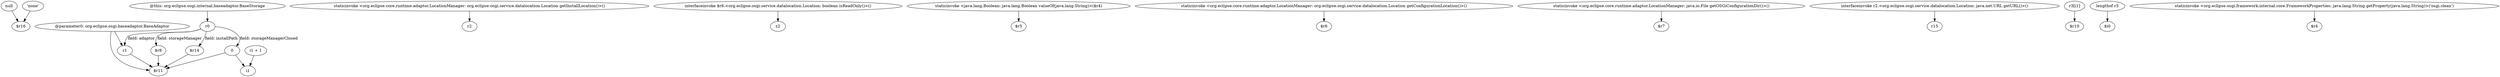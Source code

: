 digraph g {
0[label="null"]
1[label="$r16"]
0->1[label=""]
2[label="0"]
3[label="$r11"]
2->3[label=""]
4[label="staticinvoke <org.eclipse.core.runtime.adaptor.LocationManager: org.eclipse.osgi.service.datalocation.Location getInstallLocation()>()"]
5[label="r2"]
4->5[label=""]
6[label="i1"]
2->6[label=""]
7[label="r0"]
7->2[label="field: storageManagerClosed"]
8[label="interfaceinvoke $r6.<org.eclipse.osgi.service.datalocation.Location: boolean isReadOnly()>()"]
9[label="z2"]
8->9[label=""]
10[label="$r8"]
10->3[label=""]
11[label="staticinvoke <java.lang.Boolean: java.lang.Boolean valueOf(java.lang.String)>($r4)"]
12[label="$r5"]
11->12[label=""]
13[label="i1 + 1"]
13->6[label=""]
7->10[label="field: storageManager"]
14[label="staticinvoke <org.eclipse.core.runtime.adaptor.LocationManager: org.eclipse.osgi.service.datalocation.Location getConfigurationLocation()>()"]
15[label="$r6"]
14->15[label=""]
16[label="staticinvoke <org.eclipse.core.runtime.adaptor.LocationManager: java.io.File getOSGiConfigurationDir()>()"]
17[label="$r7"]
16->17[label=""]
18[label="@this: org.eclipse.osgi.internal.baseadaptor.BaseStorage"]
18->7[label=""]
19[label="interfaceinvoke r2.<org.eclipse.osgi.service.datalocation.Location: java.net.URL getURL()>()"]
20[label="r15"]
19->20[label=""]
21[label="@parameter0: org.eclipse.osgi.baseadaptor.BaseAdaptor"]
21->3[label=""]
22[label="r1"]
21->22[label=""]
23[label="r3[i1]"]
24[label="$r10"]
23->24[label=""]
7->22[label="field: adaptor"]
25[label="lengthof r3"]
26[label="$i0"]
25->26[label=""]
22->3[label=""]
27[label="$r14"]
27->3[label=""]
7->27[label="field: installPath"]
28[label="'none'"]
28->1[label=""]
29[label="staticinvoke <org.eclipse.osgi.framework.internal.core.FrameworkProperties: java.lang.String getProperty(java.lang.String)>('osgi.clean')"]
30[label="$r4"]
29->30[label=""]
}